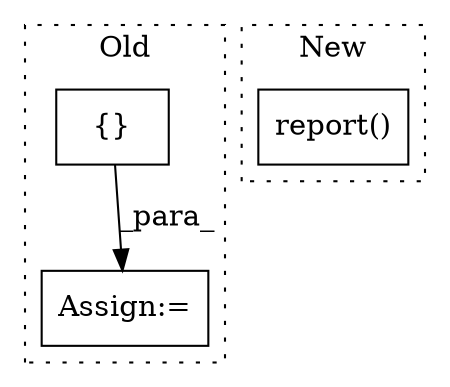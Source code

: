 digraph G {
subgraph cluster0 {
1 [label="{}" a="59" s="3119,3135" l="1,0" shape="box"];
3 [label="Assign:=" a="68" s="3115" l="4" shape="box"];
label = "Old";
style="dotted";
}
subgraph cluster1 {
2 [label="report()" a="75" s="3185" l="67" shape="box"];
label = "New";
style="dotted";
}
1 -> 3 [label="_para_"];
}